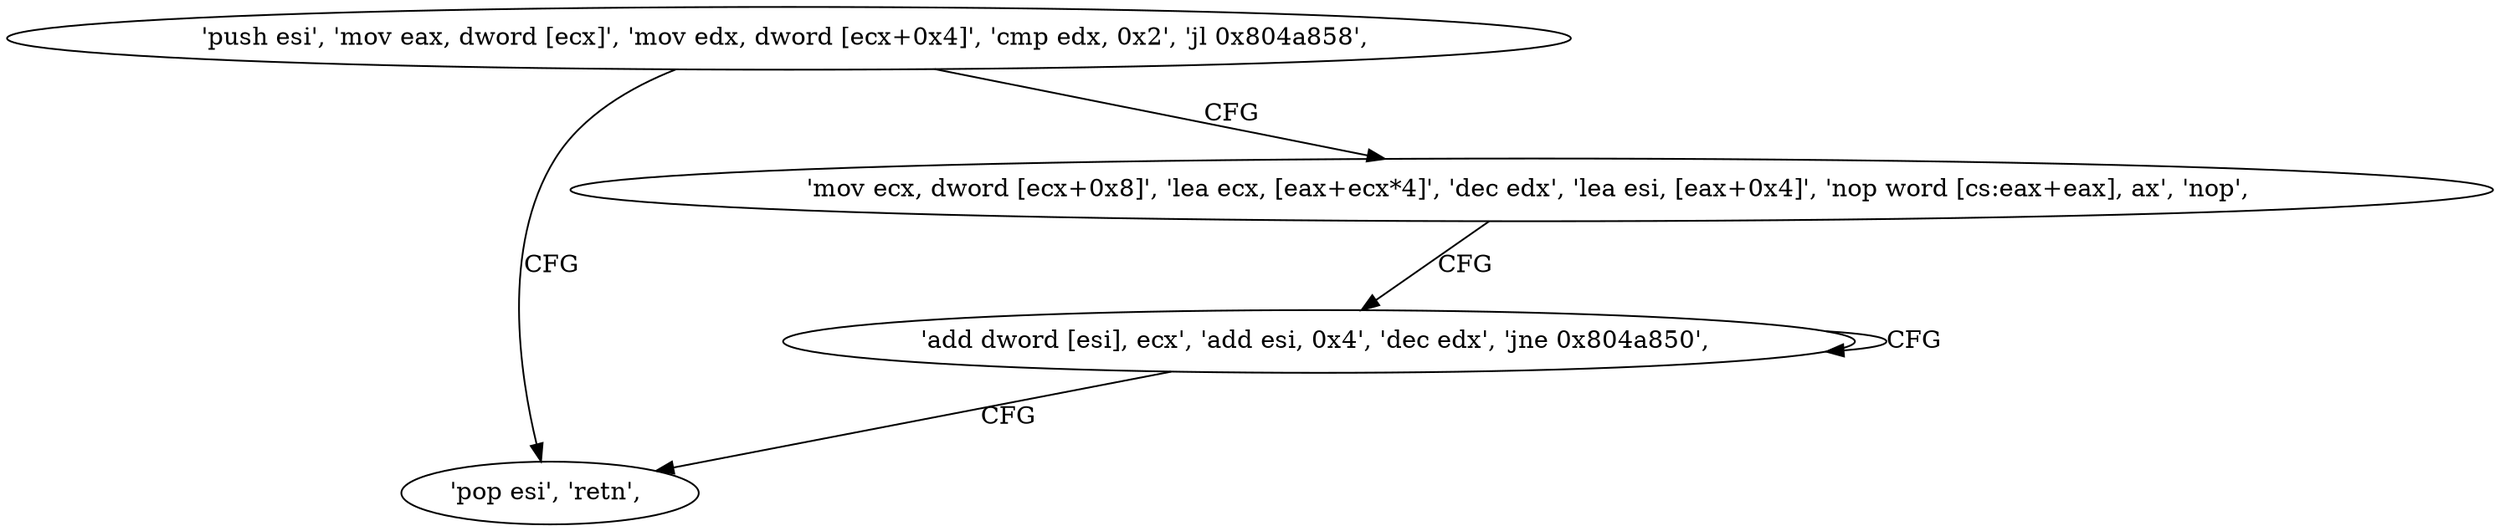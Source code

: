 digraph "func" {
"134522928" [label = "'push esi', 'mov eax, dword [ecx]', 'mov edx, dword [ecx+0x4]', 'cmp edx, 0x2', 'jl 0x804a858', " ]
"134522968" [label = "'pop esi', 'retn', " ]
"134522939" [label = "'mov ecx, dword [ecx+0x8]', 'lea ecx, [eax+ecx*4]', 'dec edx', 'lea esi, [eax+0x4]', 'nop word [cs:eax+eax], ax', 'nop', " ]
"134522960" [label = "'add dword [esi], ecx', 'add esi, 0x4', 'dec edx', 'jne 0x804a850', " ]
"134522928" -> "134522968" [ label = "CFG" ]
"134522928" -> "134522939" [ label = "CFG" ]
"134522939" -> "134522960" [ label = "CFG" ]
"134522960" -> "134522960" [ label = "CFG" ]
"134522960" -> "134522968" [ label = "CFG" ]
}

